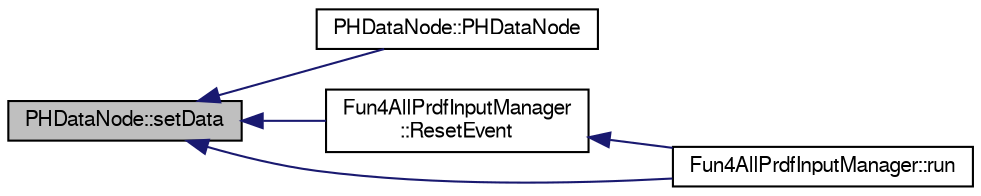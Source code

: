 digraph "PHDataNode::setData"
{
  bgcolor="transparent";
  edge [fontname="FreeSans",fontsize="10",labelfontname="FreeSans",labelfontsize="10"];
  node [fontname="FreeSans",fontsize="10",shape=record];
  rankdir="LR";
  Node1 [label="PHDataNode::setData",height=0.2,width=0.4,color="black", fillcolor="grey75", style="filled" fontcolor="black"];
  Node1 -> Node2 [dir="back",color="midnightblue",fontsize="10",style="solid",fontname="FreeSans"];
  Node2 [label="PHDataNode::PHDataNode",height=0.2,width=0.4,color="black",URL="$d1/d3e/classPHDataNode.html#a5e2c17883d38f51e5b1f17a60b3c6ce8"];
  Node1 -> Node3 [dir="back",color="midnightblue",fontsize="10",style="solid",fontname="FreeSans"];
  Node3 [label="Fun4AllPrdfInputManager\l::ResetEvent",height=0.2,width=0.4,color="black",URL="$da/dd8/classFun4AllPrdfInputManager.html#a4d3e00664417e9198d9fab5d4c336f97"];
  Node3 -> Node4 [dir="back",color="midnightblue",fontsize="10",style="solid",fontname="FreeSans"];
  Node4 [label="Fun4AllPrdfInputManager::run",height=0.2,width=0.4,color="black",URL="$da/dd8/classFun4AllPrdfInputManager.html#ac3f313ef5571ce32cd40799791e2ea56"];
  Node1 -> Node4 [dir="back",color="midnightblue",fontsize="10",style="solid",fontname="FreeSans"];
}
